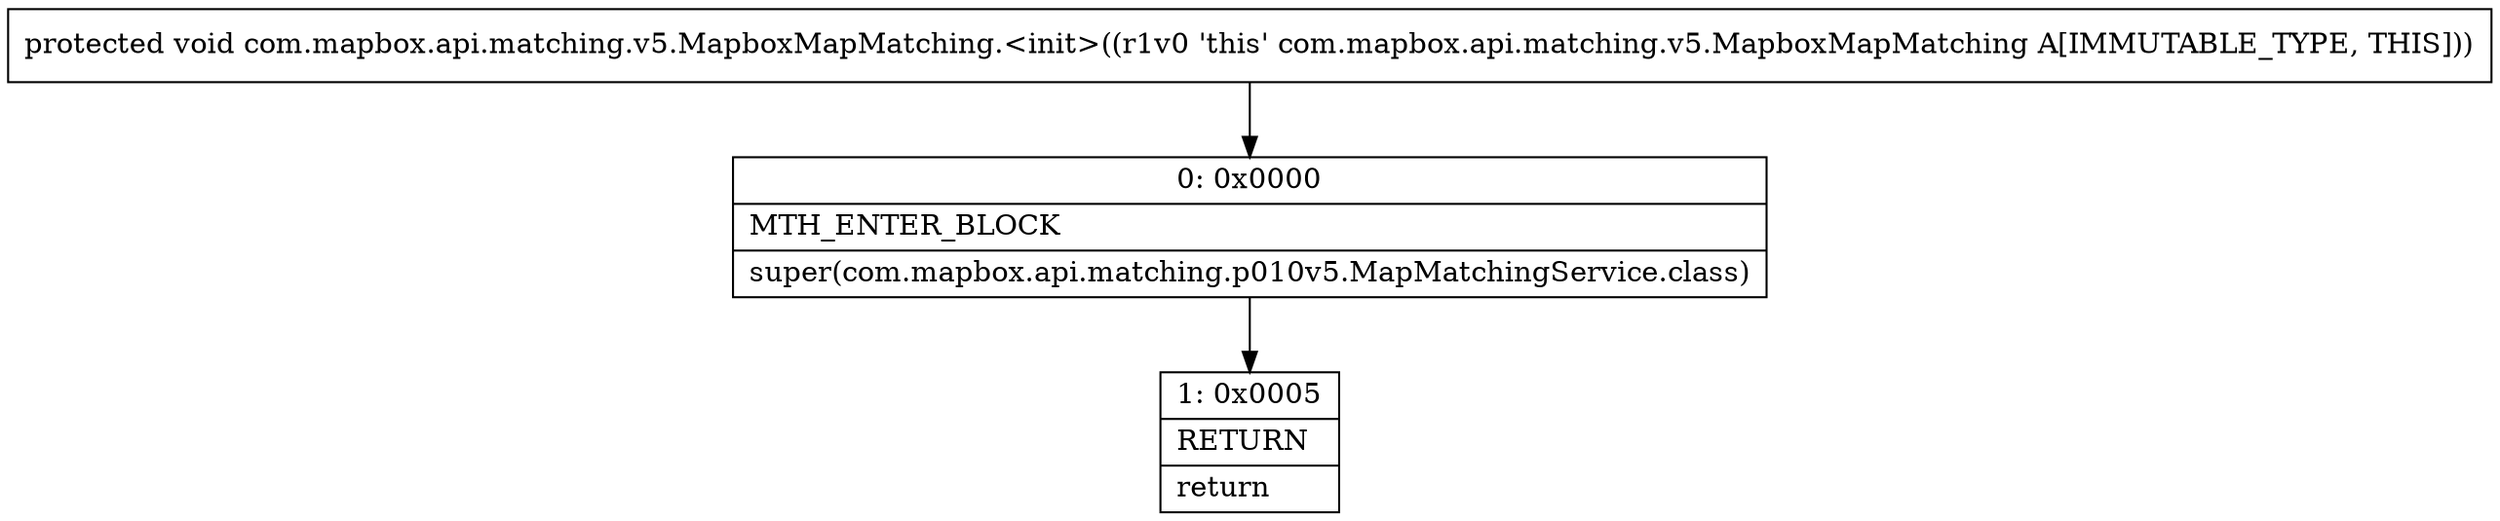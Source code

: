 digraph "CFG forcom.mapbox.api.matching.v5.MapboxMapMatching.\<init\>()V" {
Node_0 [shape=record,label="{0\:\ 0x0000|MTH_ENTER_BLOCK\l|super(com.mapbox.api.matching.p010v5.MapMatchingService.class)\l}"];
Node_1 [shape=record,label="{1\:\ 0x0005|RETURN\l|return\l}"];
MethodNode[shape=record,label="{protected void com.mapbox.api.matching.v5.MapboxMapMatching.\<init\>((r1v0 'this' com.mapbox.api.matching.v5.MapboxMapMatching A[IMMUTABLE_TYPE, THIS])) }"];
MethodNode -> Node_0;
Node_0 -> Node_1;
}

